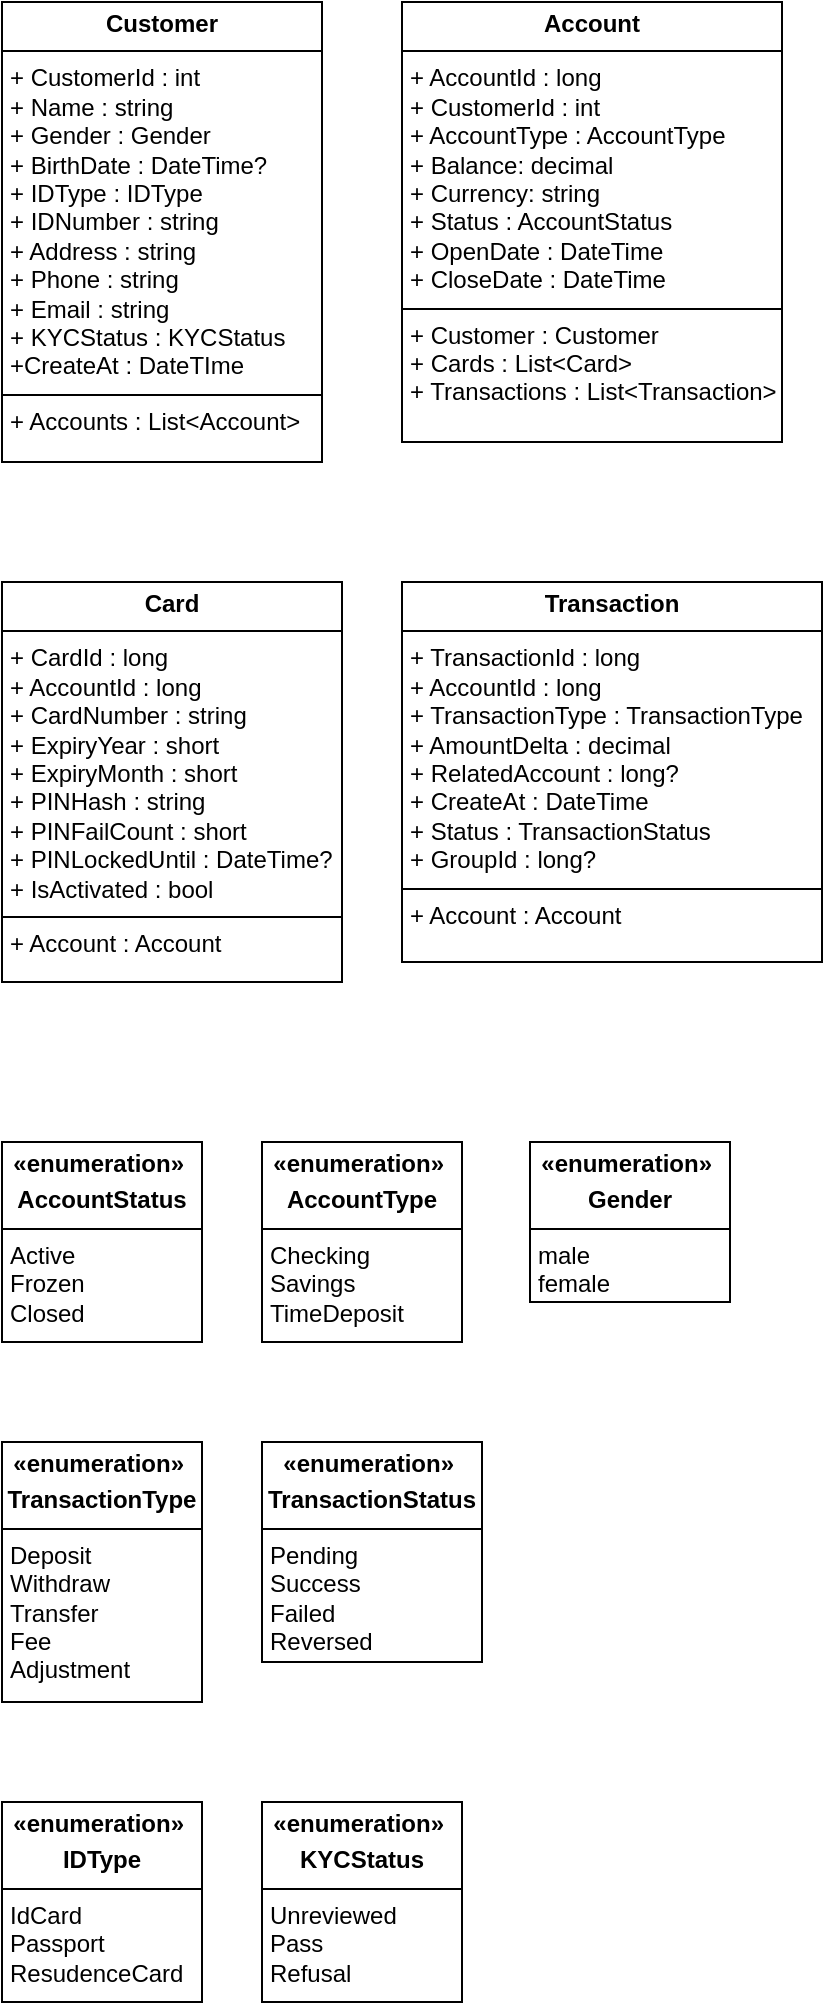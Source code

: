 <mxfile>
    <diagram id="wsAz_pqMZALOSjQszxHq" name="第 1 页">
        <mxGraphModel dx="444" dy="787" grid="1" gridSize="10" guides="1" tooltips="1" connect="1" arrows="1" fold="1" page="1" pageScale="1" pageWidth="827" pageHeight="1169" math="0" shadow="0">
            <root>
                <mxCell id="0"/>
                <mxCell id="1" parent="0"/>
                <mxCell id="2" value="&lt;p style=&quot;margin:0px;margin-top:4px;text-align:center;&quot;&gt;&lt;b&gt;Customer&lt;/b&gt;&lt;/p&gt;&lt;hr size=&quot;1&quot; style=&quot;border-style:solid;&quot;&gt;&lt;p style=&quot;margin:0px;margin-left:4px;&quot;&gt;+ CustomerId : int&lt;/p&gt;&lt;p style=&quot;margin:0px;margin-left:4px;&quot;&gt;+ Name : string&lt;/p&gt;&lt;p style=&quot;margin:0px;margin-left:4px;&quot;&gt;+ Gender : Gender&lt;/p&gt;&lt;p style=&quot;margin:0px;margin-left:4px;&quot;&gt;+ BirthDate : DateTime?&lt;/p&gt;&lt;p style=&quot;margin:0px;margin-left:4px;&quot;&gt;+ IDType : IDType&lt;/p&gt;&lt;p style=&quot;margin:0px;margin-left:4px;&quot;&gt;+ IDNumber : string&lt;/p&gt;&lt;p style=&quot;margin:0px;margin-left:4px;&quot;&gt;+ Address : string&lt;/p&gt;&lt;p style=&quot;margin:0px;margin-left:4px;&quot;&gt;+ Phone : string&lt;/p&gt;&lt;p style=&quot;margin:0px;margin-left:4px;&quot;&gt;+ Email : string&lt;/p&gt;&lt;p style=&quot;margin:0px;margin-left:4px;&quot;&gt;+ KYCStatus : KYCStatus&lt;/p&gt;&lt;p style=&quot;margin:0px;margin-left:4px;&quot;&gt;+CreateAt : DateTIme&lt;/p&gt;&lt;hr size=&quot;1&quot; style=&quot;border-style:solid;&quot;&gt;&lt;p style=&quot;margin:0px;margin-left:4px;&quot;&gt;+ Accounts : List&amp;lt;Account&amp;gt;&lt;/p&gt;" style="verticalAlign=top;align=left;overflow=fill;html=1;whiteSpace=wrap;" parent="1" vertex="1">
                    <mxGeometry x="50" y="50" width="160" height="230" as="geometry"/>
                </mxCell>
                <mxCell id="3" value="&lt;p style=&quot;margin:0px;margin-top:4px;text-align:center;&quot;&gt;&lt;b&gt;Account&lt;/b&gt;&lt;/p&gt;&lt;hr size=&quot;1&quot; style=&quot;border-style:solid;&quot;&gt;&lt;p style=&quot;margin:0px;margin-left:4px;&quot;&gt;+ AccountId : long&lt;/p&gt;&lt;p style=&quot;margin:0px;margin-left:4px;&quot;&gt;+ CustomerId : int&lt;/p&gt;&lt;p style=&quot;margin:0px;margin-left:4px;&quot;&gt;+ AccountType : AccountType&lt;/p&gt;&lt;p style=&quot;margin:0px;margin-left:4px;&quot;&gt;+ Balance: decimal&lt;/p&gt;&lt;p style=&quot;margin:0px;margin-left:4px;&quot;&gt;+ Currency: string&lt;/p&gt;&lt;p style=&quot;margin:0px;margin-left:4px;&quot;&gt;+ Status : AccountStatus&lt;/p&gt;&lt;p style=&quot;margin:0px;margin-left:4px;&quot;&gt;+ OpenDate : DateTime&lt;/p&gt;&lt;p style=&quot;margin:0px;margin-left:4px;&quot;&gt;+ CloseDate : DateTime&lt;/p&gt;&lt;hr size=&quot;1&quot; style=&quot;border-style:solid;&quot;&gt;&lt;p style=&quot;margin:0px;margin-left:4px;&quot;&gt;+ Customer : Customer&lt;/p&gt;&lt;p style=&quot;margin:0px;margin-left:4px;&quot;&gt;+ Cards : List&amp;lt;Card&amp;gt;&lt;/p&gt;&lt;p style=&quot;margin:0px;margin-left:4px;&quot;&gt;+ Transactions : List&amp;lt;Transaction&amp;gt;&lt;/p&gt;" style="verticalAlign=top;align=left;overflow=fill;html=1;whiteSpace=wrap;" parent="1" vertex="1">
                    <mxGeometry x="250" y="50" width="190" height="220" as="geometry"/>
                </mxCell>
                <mxCell id="4" value="&lt;p style=&quot;margin:0px;margin-top:4px;text-align:center;&quot;&gt;&lt;b&gt;Card&lt;/b&gt;&lt;/p&gt;&lt;hr size=&quot;1&quot; style=&quot;border-style:solid;&quot;&gt;&lt;p style=&quot;margin:0px;margin-left:4px;&quot;&gt;+ CardId : long&lt;/p&gt;&lt;p style=&quot;margin:0px;margin-left:4px;&quot;&gt;+ AccountId : long&lt;/p&gt;&lt;p style=&quot;margin:0px;margin-left:4px;&quot;&gt;+ CardNumber : string&lt;/p&gt;&lt;p style=&quot;margin:0px;margin-left:4px;&quot;&gt;+ ExpiryYear : short&lt;/p&gt;&lt;p style=&quot;margin:0px;margin-left:4px;&quot;&gt;+ ExpiryMonth : short&lt;/p&gt;&lt;p style=&quot;margin:0px;margin-left:4px;&quot;&gt;+ PINHash : string&lt;/p&gt;&lt;p style=&quot;margin:0px;margin-left:4px;&quot;&gt;+ PINFailCount : short&lt;/p&gt;&lt;p style=&quot;margin:0px;margin-left:4px;&quot;&gt;+ PINLockedUntil : DateTime?&lt;/p&gt;&lt;p style=&quot;margin:0px;margin-left:4px;&quot;&gt;+ IsActivated : bool&lt;/p&gt;&lt;hr size=&quot;1&quot; style=&quot;border-style:solid;&quot;&gt;&lt;p style=&quot;margin:0px;margin-left:4px;&quot;&gt;+ Account : Account&lt;/p&gt;" style="verticalAlign=top;align=left;overflow=fill;html=1;whiteSpace=wrap;" parent="1" vertex="1">
                    <mxGeometry x="50" y="340" width="170" height="200" as="geometry"/>
                </mxCell>
                <mxCell id="5" value="&lt;p style=&quot;margin:0px;margin-top:4px;text-align:center;&quot;&gt;&lt;b&gt;Transaction&lt;/b&gt;&lt;/p&gt;&lt;hr size=&quot;1&quot; style=&quot;border-style:solid;&quot;&gt;&lt;p style=&quot;margin:0px;margin-left:4px;&quot;&gt;+ TransactionId : long&lt;/p&gt;&lt;p style=&quot;margin:0px;margin-left:4px;&quot;&gt;+ AccountId : long&lt;/p&gt;&lt;p style=&quot;margin:0px;margin-left:4px;&quot;&gt;+ TransactionType : TransactionType&lt;/p&gt;&lt;p style=&quot;margin:0px;margin-left:4px;&quot;&gt;+ AmountDelta : decimal&lt;/p&gt;&lt;p style=&quot;margin:0px;margin-left:4px;&quot;&gt;+ RelatedAccount : long?&lt;/p&gt;&lt;p style=&quot;margin:0px;margin-left:4px;&quot;&gt;+ CreateAt : DateTime&lt;/p&gt;&lt;p style=&quot;margin:0px;margin-left:4px;&quot;&gt;+ Status : TransactionStatus&lt;/p&gt;&lt;p style=&quot;margin:0px;margin-left:4px;&quot;&gt;+ GroupId : long?&lt;/p&gt;&lt;hr size=&quot;1&quot; style=&quot;border-style:solid;&quot;&gt;&lt;p style=&quot;margin:0px;margin-left:4px;&quot;&gt;+ Account : Account&lt;/p&gt;" style="verticalAlign=top;align=left;overflow=fill;html=1;whiteSpace=wrap;" parent="1" vertex="1">
                    <mxGeometry x="250" y="340" width="210" height="190" as="geometry"/>
                </mxCell>
                <mxCell id="6" value="&lt;p style=&quot;margin:0px;margin-top:4px;text-align:center;&quot;&gt;&lt;b&gt;«enumeration»&amp;nbsp;&lt;/b&gt;&lt;/p&gt;&lt;p style=&quot;margin:0px;margin-top:4px;text-align:center;&quot;&gt;&lt;b&gt;AccountStatus&lt;/b&gt;&lt;/p&gt;&lt;hr size=&quot;1&quot; style=&quot;border-style:solid;&quot;&gt;&lt;p style=&quot;margin:0px;margin-left:4px;&quot;&gt;&lt;/p&gt;&lt;p style=&quot;margin:0px;margin-left:4px;&quot;&gt;Active&lt;/p&gt;&lt;p style=&quot;margin:0px;margin-left:4px;&quot;&gt;Frozen&lt;/p&gt;&lt;p style=&quot;margin:0px;margin-left:4px;&quot;&gt;Closed&lt;/p&gt;" style="verticalAlign=top;align=left;overflow=fill;html=1;whiteSpace=wrap;" parent="1" vertex="1">
                    <mxGeometry x="50" y="620" width="100" height="100" as="geometry"/>
                </mxCell>
                <mxCell id="7" value="&lt;p style=&quot;margin:0px;margin-top:4px;text-align:center;&quot;&gt;&lt;b&gt;«enumeration»&amp;nbsp;&lt;/b&gt;&lt;/p&gt;&lt;p style=&quot;margin:0px;margin-top:4px;text-align:center;&quot;&gt;&lt;b&gt;AccountType&lt;/b&gt;&lt;/p&gt;&lt;hr size=&quot;1&quot; style=&quot;border-style:solid;&quot;&gt;&lt;p style=&quot;margin:0px;margin-left:4px;&quot;&gt;&lt;/p&gt;&lt;p style=&quot;margin:0px;margin-left:4px;&quot;&gt;Checking&lt;/p&gt;&lt;p style=&quot;margin:0px;margin-left:4px;&quot;&gt;Savings&lt;/p&gt;&lt;p style=&quot;margin:0px;margin-left:4px;&quot;&gt;TimeDeposit&lt;/p&gt;" style="verticalAlign=top;align=left;overflow=fill;html=1;whiteSpace=wrap;" parent="1" vertex="1">
                    <mxGeometry x="180" y="620" width="100" height="100" as="geometry"/>
                </mxCell>
                <mxCell id="9" value="&lt;p style=&quot;margin:0px;margin-top:4px;text-align:center;&quot;&gt;&lt;b&gt;«enumeration»&amp;nbsp;&lt;/b&gt;&lt;/p&gt;&lt;p style=&quot;margin:0px;margin-top:4px;text-align:center;&quot;&gt;&lt;b&gt;TransactionType&lt;/b&gt;&lt;/p&gt;&lt;hr size=&quot;1&quot; style=&quot;border-style:solid;&quot;&gt;&lt;p style=&quot;margin:0px;margin-left:4px;&quot;&gt;&lt;/p&gt;&lt;p style=&quot;margin:0px;margin-left:4px;&quot;&gt;Deposit&lt;/p&gt;&lt;p style=&quot;margin:0px;margin-left:4px;&quot;&gt;Withdraw&lt;/p&gt;&lt;p style=&quot;margin:0px;margin-left:4px;&quot;&gt;Transfer&lt;/p&gt;&lt;p style=&quot;margin:0px;margin-left:4px;&quot;&gt;Fee&lt;/p&gt;&lt;p style=&quot;margin:0px;margin-left:4px;&quot;&gt;Adjustment&lt;/p&gt;" style="verticalAlign=top;align=left;overflow=fill;html=1;whiteSpace=wrap;" parent="1" vertex="1">
                    <mxGeometry x="50" y="770" width="100" height="130" as="geometry"/>
                </mxCell>
                <mxCell id="10" value="&lt;p style=&quot;margin:0px;margin-top:4px;text-align:center;&quot;&gt;&lt;b&gt;«enumeration»&amp;nbsp;&lt;/b&gt;&lt;/p&gt;&lt;p style=&quot;margin:0px;margin-top:4px;text-align:center;&quot;&gt;&lt;b&gt;TransactionStatus&lt;/b&gt;&lt;/p&gt;&lt;hr size=&quot;1&quot; style=&quot;border-style:solid;&quot;&gt;&lt;p style=&quot;margin:0px;margin-left:4px;&quot;&gt;&lt;/p&gt;&lt;p style=&quot;margin:0px;margin-left:4px;&quot;&gt;Pending&lt;/p&gt;&lt;p style=&quot;margin:0px;margin-left:4px;&quot;&gt;Success&lt;/p&gt;&lt;p style=&quot;margin:0px;margin-left:4px;&quot;&gt;Failed&lt;/p&gt;&lt;p style=&quot;margin:0px;margin-left:4px;&quot;&gt;Reversed&lt;/p&gt;" style="verticalAlign=top;align=left;overflow=fill;html=1;whiteSpace=wrap;" parent="1" vertex="1">
                    <mxGeometry x="180" y="770" width="110" height="110" as="geometry"/>
                </mxCell>
                <mxCell id="12" value="&lt;p style=&quot;margin:0px;margin-top:4px;text-align:center;&quot;&gt;&lt;b&gt;«enumeration»&amp;nbsp;&lt;/b&gt;&lt;/p&gt;&lt;p style=&quot;margin:0px;margin-top:4px;text-align:center;&quot;&gt;&lt;b&gt;Gender&lt;/b&gt;&lt;/p&gt;&lt;hr size=&quot;1&quot; style=&quot;border-style:solid;&quot;&gt;&lt;p style=&quot;margin:0px;margin-left:4px;&quot;&gt;&lt;/p&gt;&lt;p style=&quot;margin:0px;margin-left:4px;&quot;&gt;male&lt;/p&gt;&lt;p style=&quot;margin:0px;margin-left:4px;&quot;&gt;female&lt;/p&gt;" style="verticalAlign=top;align=left;overflow=fill;html=1;whiteSpace=wrap;" parent="1" vertex="1">
                    <mxGeometry x="314" y="620" width="100" height="80" as="geometry"/>
                </mxCell>
                <mxCell id="13" value="&lt;p style=&quot;margin:0px;margin-top:4px;text-align:center;&quot;&gt;&lt;b&gt;«enumeration»&amp;nbsp;&lt;/b&gt;&lt;/p&gt;&lt;p style=&quot;margin:0px;margin-top:4px;text-align:center;&quot;&gt;&lt;b&gt;IDType&lt;/b&gt;&lt;/p&gt;&lt;hr size=&quot;1&quot; style=&quot;border-style:solid;&quot;&gt;&lt;p style=&quot;margin:0px;margin-left:4px;&quot;&gt;&lt;/p&gt;&lt;p style=&quot;margin:0px;margin-left:4px;&quot;&gt;IdCard&lt;/p&gt;&lt;p style=&quot;margin:0px;margin-left:4px;&quot;&gt;Passport&lt;/p&gt;&lt;p style=&quot;margin:0px;margin-left:4px;&quot;&gt;ResudenceCard&lt;/p&gt;" style="verticalAlign=top;align=left;overflow=fill;html=1;whiteSpace=wrap;" parent="1" vertex="1">
                    <mxGeometry x="50" y="950" width="100" height="100" as="geometry"/>
                </mxCell>
                <mxCell id="14" value="&lt;p style=&quot;margin:0px;margin-top:4px;text-align:center;&quot;&gt;&lt;b&gt;«enumeration»&amp;nbsp;&lt;/b&gt;&lt;/p&gt;&lt;p style=&quot;margin:0px;margin-top:4px;text-align:center;&quot;&gt;&lt;b&gt;KYCStatus&lt;/b&gt;&lt;/p&gt;&lt;hr size=&quot;1&quot; style=&quot;border-style:solid;&quot;&gt;&lt;p style=&quot;margin:0px;margin-left:4px;&quot;&gt;&lt;/p&gt;&lt;p style=&quot;margin:0px;margin-left:4px;&quot;&gt;Unreviewed&lt;/p&gt;&lt;p style=&quot;margin:0px;margin-left:4px;&quot;&gt;Pass&lt;/p&gt;&lt;p style=&quot;margin:0px;margin-left:4px;&quot;&gt;Refusal&lt;/p&gt;" style="verticalAlign=top;align=left;overflow=fill;html=1;whiteSpace=wrap;" parent="1" vertex="1">
                    <mxGeometry x="180" y="950" width="100" height="100" as="geometry"/>
                </mxCell>
            </root>
        </mxGraphModel>
    </diagram>
</mxfile>